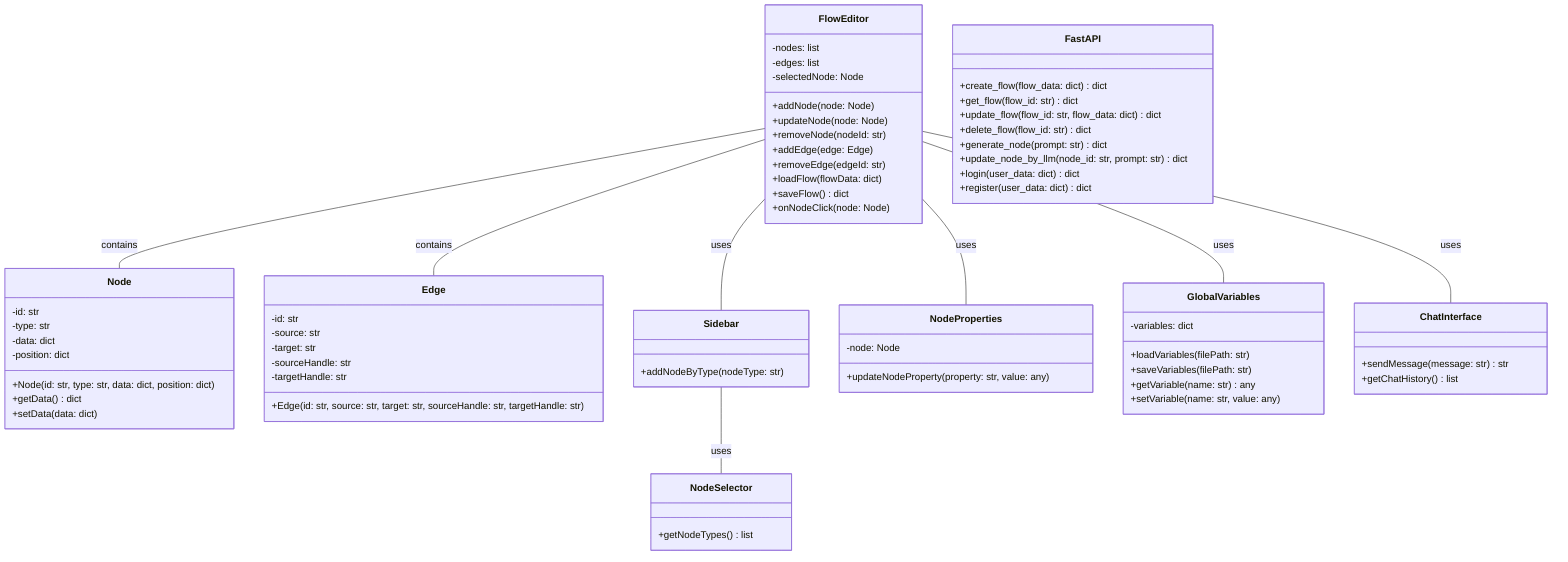 classDiagram
    class FlowEditor {
        -nodes: list
        -edges: list
        -selectedNode: Node
        +addNode(node: Node)
        +updateNode(node: Node)
        +removeNode(nodeId: str)
        +addEdge(edge: Edge)
        +removeEdge(edgeId: str)
        +loadFlow(flowData: dict)
        +saveFlow() dict
        +onNodeClick(node: Node)
    }
    class Node {
        -id: str
        -type: str
        -data: dict
        -position: dict
        +Node(id: str, type: str, data: dict, position: dict)
        +getData() dict
        +setData(data: dict)
    }
    class Edge {
        -id: str
        -source: str
        -target: str
        -sourceHandle: str
        -targetHandle: str
        +Edge(id: str, source: str, target: str, sourceHandle: str, targetHandle: str)
    }
    class Sidebar {
        +addNodeByType(nodeType: str)
    }
    class NodeSelector {
        +getNodeTypes() list
    }
    class NodeProperties {
        -node: Node
        +updateNodeProperty(property: str, value: any)
    }
    class GlobalVariables {
        -variables: dict
        +loadVariables(filePath: str)
        +saveVariables(filePath: str)
        +getVariable(name: str) any
        +setVariable(name: str, value: any)
    }
    class ChatInterface {
        +sendMessage(message: str) str
        +getChatHistory() list
    }
    class FastAPI {
        +create_flow(flow_data: dict) dict
        +get_flow(flow_id: str) dict
        +update_flow(flow_id: str, flow_data: dict) dict
        +delete_flow(flow_id: str) dict
        +generate_node(prompt: str) dict
        +update_node_by_llm(node_id: str, prompt: str) dict
        +login(user_data: dict) dict
        +register(user_data: dict) dict
    }

    FlowEditor -- Node : contains
    FlowEditor -- Edge : contains
    FlowEditor -- Sidebar : uses
    FlowEditor -- NodeProperties : uses
    FlowEditor -- GlobalVariables : uses
    FlowEditor -- ChatInterface : uses
    Sidebar -- NodeSelector : uses